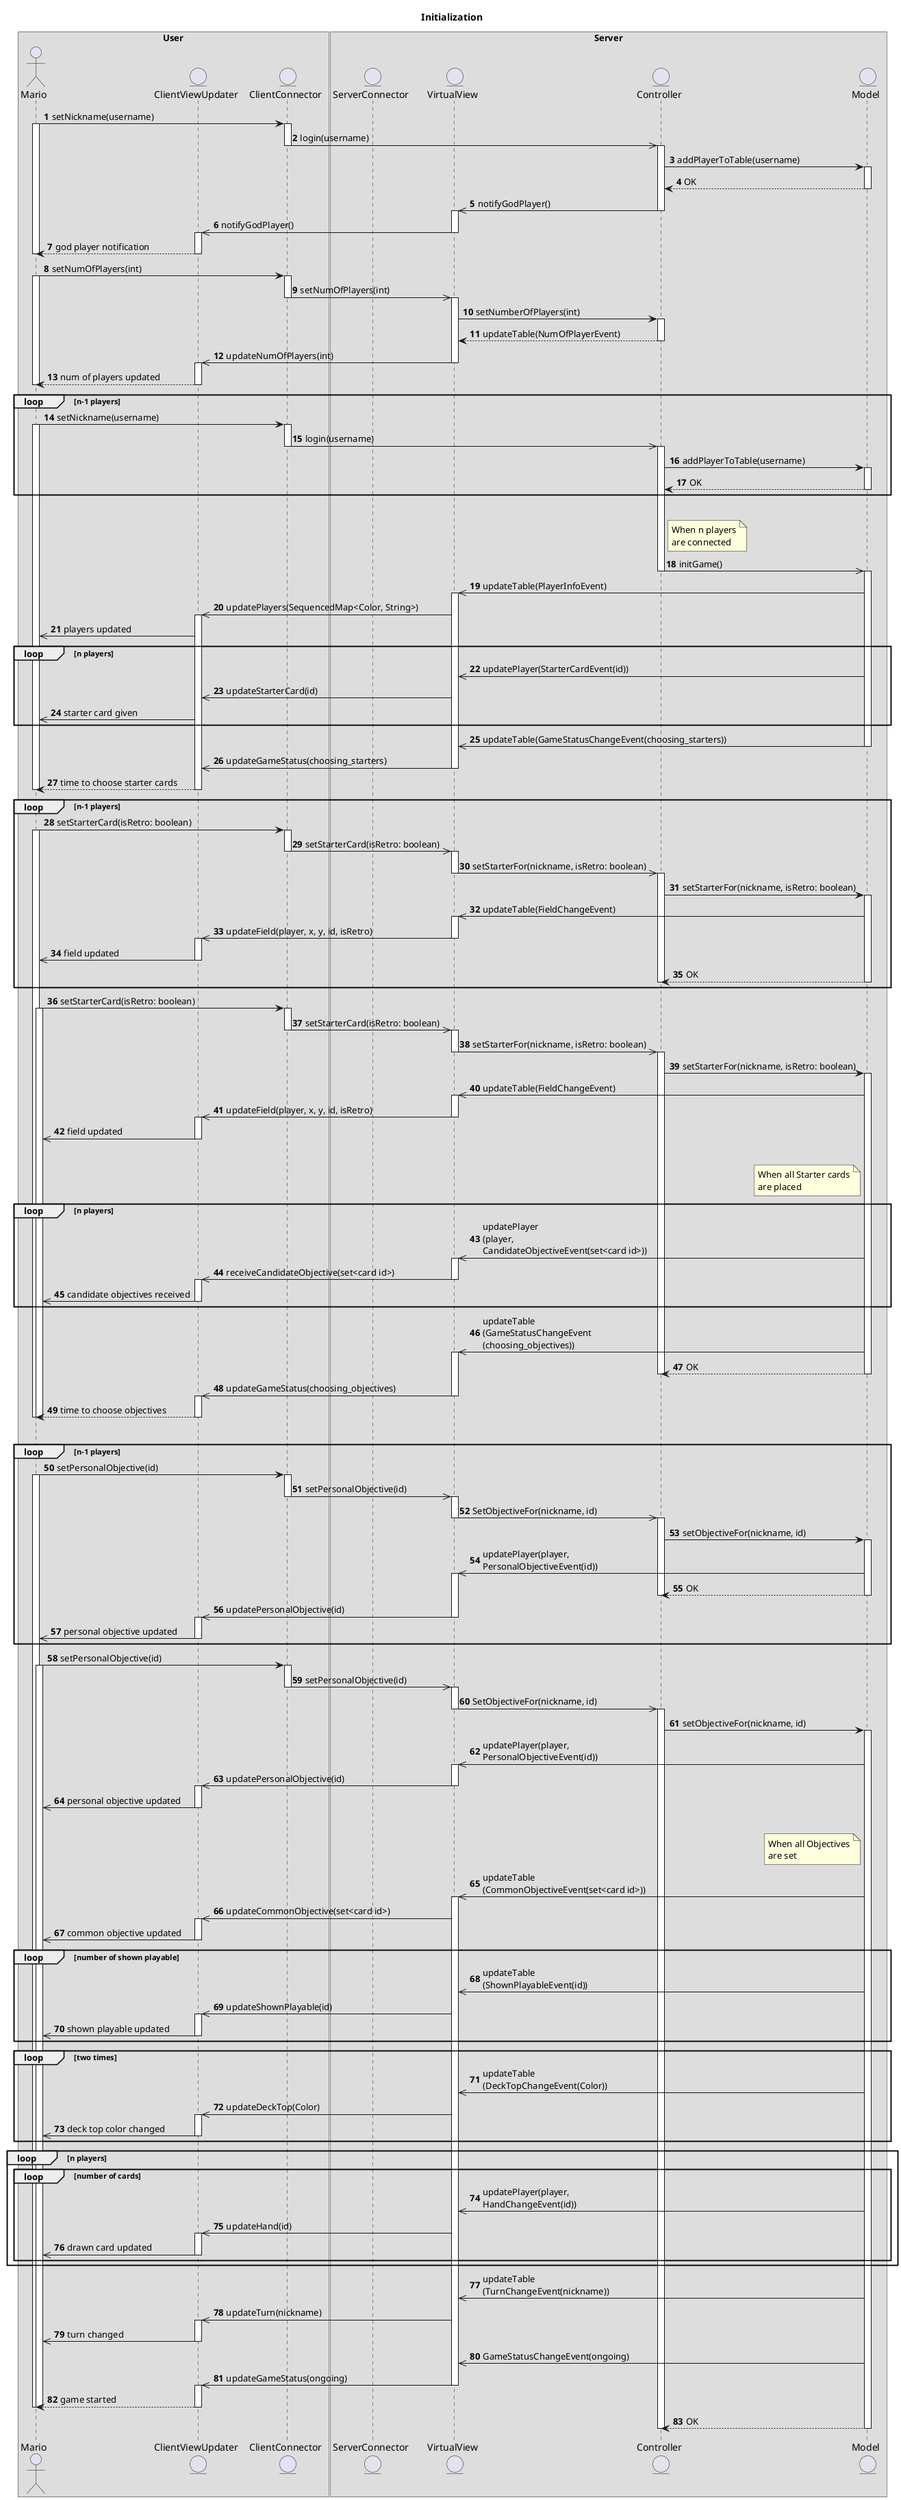 @startuml initialization
'https://plantuml.com/sequence-diagram

autonumber

title Initialization

box User
actor Mario
entity ClientViewUpdater
entity ClientConnector
end box

box Server
entity ServerConnector
entity VirtualView
entity Controller
entity Model
end box

Mario -> ClientConnector: setNickname(username)
activate Mario
activate ClientConnector

ClientConnector ->> Controller: login(username)
deactivate ClientConnector
activate Controller

Controller -> Model: addPlayerToTable(username)

activate Model

Model --> Controller: OK
deactivate Model
Controller ->> VirtualView: notifyGodPlayer()
deactivate Controller

activate VirtualView

VirtualView ->> ClientViewUpdater: notifyGodPlayer()
deactivate VirtualView
activate ClientViewUpdater

ClientViewUpdater --> Mario: god player notification

deactivate ClientViewUpdater
deactivate Mario

Mario -> ClientConnector: setNumOfPlayers(int)
activate Mario
activate ClientConnector

ClientConnector ->> VirtualView: setNumOfPlayers(int)
deactivate ClientConnector
activate VirtualView

VirtualView -> Controller: setNumberOfPlayers(int)

activate Controller

Controller --> VirtualView: updateTable(NumOfPlayerEvent)
deactivate Controller

VirtualView ->> ClientViewUpdater: updateNumOfPlayers(int)
deactivate VirtualView
activate ClientViewUpdater

ClientViewUpdater --> Mario: num of players updated
deactivate ClientViewUpdater

deactivate Mario

loop n-1 players
    Mario -> ClientConnector: setNickname(username)
    activate Mario
    activate ClientConnector

    ClientConnector ->> Controller: login(username)
    deactivate ClientConnector
    activate Controller

    Controller -> Model: addPlayerToTable(username)
    activate Model

    Model --> Controller: OK
    deactivate Model
end

|||

note right of Controller
    When n players
    are connected
end note
Controller ->> Model: initGame()
deactivate Controller
activate Model

Model ->> VirtualView: updateTable(PlayerInfoEvent)
activate VirtualView

VirtualView ->> ClientViewUpdater: updatePlayers(SequencedMap<Color, String>)
activate ClientViewUpdater

ClientViewUpdater ->> Mario: players updated

loop n players
    Model ->> VirtualView: updatePlayer(StarterCardEvent(id))
    VirtualView ->> ClientViewUpdater: updateStarterCard(id)
    ClientViewUpdater ->> Mario: starter card given
end

Model ->> VirtualView: updateTable(GameStatusChangeEvent(choosing_starters))
deactivate Model

VirtualView ->> ClientViewUpdater: updateGameStatus(choosing_starters)
deactivate VirtualView

ClientViewUpdater --> Mario: time to choose starter cards

deactivate ClientViewUpdater
deactivate Mario


loop n-1 players
    Mario -> ClientConnector: setStarterCard(isRetro: boolean)
    activate Mario
    activate ClientConnector

    ClientConnector ->> VirtualView: setStarterCard(isRetro: boolean)
    deactivate ClientConnector
    activate VirtualView

    VirtualView ->> Controller: setStarterFor(nickname, isRetro: boolean)
    deactivate VirtualView
    activate Controller

    Controller -> Model: setStarterFor(nickname, isRetro: boolean)
    activate Model

    Model ->> VirtualView: updateTable(FieldChangeEvent)
    activate VirtualView

    VirtualView ->> ClientViewUpdater: updateField(player, x, y, id, isRetro)
    deactivate VirtualView
    activate ClientViewUpdater

    ClientViewUpdater ->> Mario: field updated
    deactivate ClientViewUpdater
    Model --> Controller: OK
    deactivate Model
    deactivate Controller
end

Mario -> ClientConnector: setStarterCard(isRetro: boolean)
activate Mario
activate ClientConnector

ClientConnector ->> VirtualView: setStarterCard(isRetro: boolean)
deactivate ClientConnector
activate VirtualView

VirtualView ->> Controller: setStarterFor(nickname, isRetro: boolean)
deactivate VirtualView
activate Controller

Controller -> Model: setStarterFor(nickname, isRetro: boolean)
activate Model

Model ->> VirtualView: updateTable(FieldChangeEvent)
activate VirtualView

VirtualView ->> ClientViewUpdater: updateField(player, x, y, id, isRetro)
deactivate VirtualView
activate ClientViewUpdater

ClientViewUpdater ->> Mario: field updated
deactivate ClientViewUpdater

|||

note left of Model
    When all Starter cards
    are placed
end note

loop n players
    Model ->> VirtualView: updatePlayer\n(player,\nCandidateObjectiveEvent(set<card id>))
    activate VirtualView

    VirtualView ->> ClientViewUpdater: receiveCandidateObjective(set<card id>)
    deactivate VirtualView
    activate ClientViewUpdater

    ClientViewUpdater ->> Mario: candidate objectives received
    deactivate ClientViewUpdater
end

Model ->> VirtualView: updateTable\n(GameStatusChangeEvent\n(choosing_objectives))
activate VirtualView

Model --> Controller: OK
deactivate Model
deactivate Controller

VirtualView ->> ClientViewUpdater: updateGameStatus(choosing_objectives)
deactivate VirtualView
activate ClientViewUpdater

ClientViewUpdater --> Mario: time to choose objectives
deactivate ClientViewUpdater
deactivate Mario

deactivate Mario

|||

loop n-1 players
    Mario -> ClientConnector: setPersonalObjective(id)
    activate Mario
    activate ClientConnector

    ClientConnector ->> VirtualView: setPersonalObjective(id)
    deactivate ClientConnector
    activate VirtualView

    VirtualView ->> Controller: SetObjectiveFor(nickname, id)
    deactivate VirtualView
    activate Controller

    Controller -> Model: setObjectiveFor(nickname, id)
    activate Model

    Model ->> VirtualView: updatePlayer(player,\nPersonalObjectiveEvent(id))
    activate VirtualView

    Model --> Controller: OK
    deactivate Model
    deactivate Controller

    VirtualView ->> ClientViewUpdater: updatePersonalObjective(id)
    deactivate VirtualView
    activate ClientViewUpdater

    ClientViewUpdater ->> Mario: personal objective updated
    deactivate ClientViewUpdater
end

Mario -> ClientConnector: setPersonalObjective(id)
activate Mario
activate ClientConnector

ClientConnector ->> VirtualView: setPersonalObjective(id)
deactivate ClientConnector
activate VirtualView

VirtualView ->> Controller: SetObjectiveFor(nickname, id)
deactivate VirtualView
activate Controller

Controller -> Model: setObjectiveFor(nickname, id)
activate Model

Model ->> VirtualView: updatePlayer(player,\nPersonalObjectiveEvent(id))
activate VirtualView

VirtualView ->> ClientViewUpdater: updatePersonalObjective(id)
deactivate VirtualView
activate ClientViewUpdater

ClientViewUpdater ->> Mario: personal objective updated
deactivate ClientViewUpdater

|||

note left of Model
    When all Objectives
    are set
end note
Model ->> VirtualView: updateTable\n(CommonObjectiveEvent(set<card id>))
activate VirtualView

VirtualView ->> ClientViewUpdater: updateCommonObjective(set<card id>)
activate ClientViewUpdater
ClientViewUpdater ->> Mario: common objective updated
deactivate ClientViewUpdater

loop number of shown playable
    Model ->> VirtualView: updateTable\n(ShownPlayableEvent(id))
    VirtualView ->> ClientViewUpdater: updateShownPlayable(id)
    activate ClientViewUpdater
    ClientViewUpdater ->> Mario: shown playable updated
    deactivate ClientViewUpdater
end

loop two times
    Model ->> VirtualView: updateTable\n(DeckTopChangeEvent(Color))
    VirtualView ->> ClientViewUpdater: updateDeckTop(Color)
    activate ClientViewUpdater
    ClientViewUpdater ->> Mario: deck top color changed
    deactivate ClientViewUpdater
end

loop n players

    loop number of cards
        Model ->> VirtualView: updatePlayer(player,\nHandChangeEvent(id))
        VirtualView ->> ClientViewUpdater: updateHand(id)
        activate ClientViewUpdater
        ClientViewUpdater ->> Mario: drawn card updated
        deactivate ClientViewUpdater
    end

end

Model ->> VirtualView: updateTable\n(TurnChangeEvent(nickname))
VirtualView ->> ClientViewUpdater: updateTurn(nickname)
activate ClientViewUpdater
ClientViewUpdater ->> Mario: turn changed
deactivate ClientViewUpdater


Model ->> VirtualView: GameStatusChangeEvent(ongoing)

VirtualView ->> ClientViewUpdater: updateGameStatus(ongoing)
deactivate VirtualView
activate ClientViewUpdater

ClientViewUpdater --> Mario: game started
deactivate ClientViewUpdater
deactivate Mario

deactivate Mario
Model --> Controller: OK
deactivate Model
deactivate Controller
@enduml